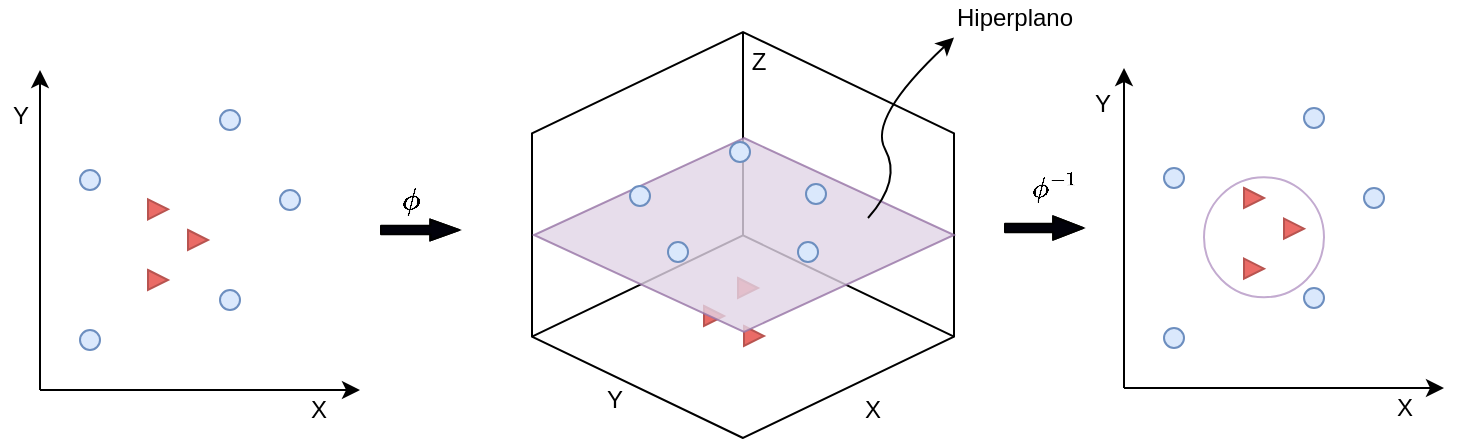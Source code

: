 <mxfile version="13.0.8" type="device"><diagram id="sQrW75KCmpS-O4fBmEaw" name="Page-1"><mxGraphModel dx="906" dy="465" grid="0" gridSize="10" guides="0" tooltips="1" connect="1" arrows="1" fold="1" page="1" pageScale="1" pageWidth="827" pageHeight="1169" math="1" shadow="0"><root><mxCell id="0"/><mxCell id="1" parent="0"/><mxCell id="NSSSGnry_KLtpe_DlAcm-28" value="" style="whiteSpace=wrap;html=1;shape=mxgraph.basic.isocube;isoAngle=15;fillColor=none;rotation=-180;" vertex="1" parent="1"><mxGeometry x="514" y="222" width="211" height="203" as="geometry"/></mxCell><mxCell id="o08u6zFl8L4DwpnaESLa-40" value="" style="ellipse;whiteSpace=wrap;html=1;fillColor=none;strokeColor=#C3ABD0;" parent="1" vertex="1"><mxGeometry x="850" y="294.66" width="60" height="60" as="geometry"/></mxCell><mxCell id="O73Kqt70cYzRXwlSkXE4-1" value="" style="endArrow=classic;html=1;" parent="1" edge="1"><mxGeometry width="50" height="50" relative="1" as="geometry"><mxPoint x="268" y="401" as="sourcePoint"/><mxPoint x="268" y="241" as="targetPoint"/></mxGeometry></mxCell><mxCell id="O73Kqt70cYzRXwlSkXE4-2" value="" style="endArrow=classic;html=1;" parent="1" edge="1"><mxGeometry width="50" height="50" relative="1" as="geometry"><mxPoint x="268" y="401" as="sourcePoint"/><mxPoint x="428" y="401" as="targetPoint"/></mxGeometry></mxCell><mxCell id="O73Kqt70cYzRXwlSkXE4-4" value="" style="ellipse;whiteSpace=wrap;html=1;aspect=fixed;fillColor=#dae8fc;strokeColor=#6c8ebf;" parent="1" vertex="1"><mxGeometry x="388" y="301" width="10" height="10" as="geometry"/></mxCell><mxCell id="O73Kqt70cYzRXwlSkXE4-5" value="" style="ellipse;whiteSpace=wrap;html=1;aspect=fixed;fillColor=#dae8fc;strokeColor=#6c8ebf;" parent="1" vertex="1"><mxGeometry x="358" y="261" width="10" height="10" as="geometry"/></mxCell><mxCell id="O73Kqt70cYzRXwlSkXE4-6" value="" style="ellipse;whiteSpace=wrap;html=1;aspect=fixed;fillColor=#dae8fc;strokeColor=#6c8ebf;" parent="1" vertex="1"><mxGeometry x="358" y="351" width="10" height="10" as="geometry"/></mxCell><mxCell id="O73Kqt70cYzRXwlSkXE4-7" value="" style="ellipse;whiteSpace=wrap;html=1;aspect=fixed;fillColor=#dae8fc;strokeColor=#6c8ebf;" parent="1" vertex="1"><mxGeometry x="288" y="291" width="10" height="10" as="geometry"/></mxCell><mxCell id="O73Kqt70cYzRXwlSkXE4-8" value="" style="ellipse;whiteSpace=wrap;html=1;aspect=fixed;fillColor=#dae8fc;strokeColor=#6c8ebf;" parent="1" vertex="1"><mxGeometry x="288" y="371" width="10" height="10" as="geometry"/></mxCell><mxCell id="O73Kqt70cYzRXwlSkXE4-21" value="" style="shape=flexArrow;endArrow=classic;html=1;endWidth=5.239;endSize=4.444;width=4.138;fillColor=#01010A;" parent="1" edge="1"><mxGeometry width="50" height="50" relative="1" as="geometry"><mxPoint x="438" y="321" as="sourcePoint"/><mxPoint x="478" y="321" as="targetPoint"/><Array as="points"><mxPoint x="458" y="321"/></Array></mxGeometry></mxCell><mxCell id="O73Kqt70cYzRXwlSkXE4-24" value="&lt;font style=&quot;font-size: 13px&quot;&gt;$$\phi$$&lt;/font&gt;" style="text;html=1;align=center;verticalAlign=middle;resizable=0;points=[];autosize=1;" parent="1" vertex="1"><mxGeometry x="418" y="295.66" width="70" height="20" as="geometry"/></mxCell><mxCell id="o08u6zFl8L4DwpnaESLa-16" value="X" style="text;html=1;align=center;verticalAlign=middle;resizable=0;points=[];autosize=1;" parent="1" vertex="1"><mxGeometry x="397" y="401" width="20" height="20" as="geometry"/></mxCell><mxCell id="o08u6zFl8L4DwpnaESLa-17" value="Y" style="text;html=1;align=center;verticalAlign=middle;resizable=0;points=[];autosize=1;" parent="1" vertex="1"><mxGeometry x="248" y="254" width="20" height="20" as="geometry"/></mxCell><mxCell id="o08u6zFl8L4DwpnaESLa-20" value="" style="endArrow=classic;html=1;" parent="1" edge="1"><mxGeometry width="50" height="50" relative="1" as="geometry"><mxPoint x="810" y="400" as="sourcePoint"/><mxPoint x="810" y="240" as="targetPoint"/></mxGeometry></mxCell><mxCell id="o08u6zFl8L4DwpnaESLa-21" value="" style="endArrow=classic;html=1;" parent="1" edge="1"><mxGeometry width="50" height="50" relative="1" as="geometry"><mxPoint x="810" y="400" as="sourcePoint"/><mxPoint x="970" y="400" as="targetPoint"/></mxGeometry></mxCell><mxCell id="o08u6zFl8L4DwpnaESLa-22" value="" style="ellipse;whiteSpace=wrap;html=1;aspect=fixed;fillColor=#dae8fc;strokeColor=#6c8ebf;" parent="1" vertex="1"><mxGeometry x="930" y="300" width="10" height="10" as="geometry"/></mxCell><mxCell id="o08u6zFl8L4DwpnaESLa-23" value="" style="ellipse;whiteSpace=wrap;html=1;aspect=fixed;fillColor=#dae8fc;strokeColor=#6c8ebf;" parent="1" vertex="1"><mxGeometry x="900" y="260" width="10" height="10" as="geometry"/></mxCell><mxCell id="o08u6zFl8L4DwpnaESLa-24" value="" style="ellipse;whiteSpace=wrap;html=1;aspect=fixed;fillColor=#dae8fc;strokeColor=#6c8ebf;" parent="1" vertex="1"><mxGeometry x="900" y="350" width="10" height="10" as="geometry"/></mxCell><mxCell id="o08u6zFl8L4DwpnaESLa-25" value="" style="ellipse;whiteSpace=wrap;html=1;aspect=fixed;fillColor=#dae8fc;strokeColor=#6c8ebf;" parent="1" vertex="1"><mxGeometry x="830" y="290" width="10" height="10" as="geometry"/></mxCell><mxCell id="o08u6zFl8L4DwpnaESLa-26" value="" style="ellipse;whiteSpace=wrap;html=1;aspect=fixed;fillColor=#dae8fc;strokeColor=#6c8ebf;" parent="1" vertex="1"><mxGeometry x="830" y="370" width="10" height="10" as="geometry"/></mxCell><mxCell id="o08u6zFl8L4DwpnaESLa-36" value="X" style="text;html=1;align=center;verticalAlign=middle;resizable=0;points=[];autosize=1;" parent="1" vertex="1"><mxGeometry x="940" y="400" width="20" height="20" as="geometry"/></mxCell><mxCell id="o08u6zFl8L4DwpnaESLa-37" value="Y" style="text;html=1;align=center;verticalAlign=middle;resizable=0;points=[];autosize=1;" parent="1" vertex="1"><mxGeometry x="789" y="248" width="20" height="20" as="geometry"/></mxCell><mxCell id="o08u6zFl8L4DwpnaESLa-38" value="" style="shape=flexArrow;endArrow=classic;html=1;endWidth=6.351;endSize=4.631;width=4.138;fillColor=#01010A;" parent="1" edge="1"><mxGeometry width="50" height="50" relative="1" as="geometry"><mxPoint x="750" y="320" as="sourcePoint"/><mxPoint x="790" y="320" as="targetPoint"/><Array as="points"><mxPoint x="760" y="320"/></Array></mxGeometry></mxCell><mxCell id="o08u6zFl8L4DwpnaESLa-39" value="&lt;font style=&quot;font-size: 12px&quot;&gt;$$\phi^{-1}$$&lt;/font&gt;" style="text;html=1;align=center;verticalAlign=middle;resizable=0;points=[];autosize=1;" parent="1" vertex="1"><mxGeometry x="730" y="289.66" width="90" height="20" as="geometry"/></mxCell><mxCell id="o08u6zFl8L4DwpnaESLa-43" value="" style="triangle;whiteSpace=wrap;html=1;strokeColor=#B85450;fillColor=#EA6B66;" parent="1" vertex="1"><mxGeometry x="342" y="321" width="10" height="10" as="geometry"/></mxCell><mxCell id="o08u6zFl8L4DwpnaESLa-48" value="" style="triangle;whiteSpace=wrap;html=1;strokeColor=#B85450;fillColor=#EA6B66;" parent="1" vertex="1"><mxGeometry x="322" y="305.66" width="10" height="10" as="geometry"/></mxCell><mxCell id="o08u6zFl8L4DwpnaESLa-49" value="" style="triangle;whiteSpace=wrap;html=1;strokeColor=#B85450;fillColor=#EA6B66;" parent="1" vertex="1"><mxGeometry x="322" y="341" width="10" height="10" as="geometry"/></mxCell><mxCell id="o08u6zFl8L4DwpnaESLa-50" value="" style="triangle;whiteSpace=wrap;html=1;strokeColor=#B85450;fillColor=#EA6B66;" parent="1" vertex="1"><mxGeometry x="890" y="315.34" width="10" height="10" as="geometry"/></mxCell><mxCell id="o08u6zFl8L4DwpnaESLa-51" value="" style="triangle;whiteSpace=wrap;html=1;strokeColor=#B85450;fillColor=#EA6B66;" parent="1" vertex="1"><mxGeometry x="870" y="300" width="10" height="10" as="geometry"/></mxCell><mxCell id="o08u6zFl8L4DwpnaESLa-52" value="" style="triangle;whiteSpace=wrap;html=1;strokeColor=#B85450;fillColor=#EA6B66;" parent="1" vertex="1"><mxGeometry x="870" y="335.34" width="10" height="10" as="geometry"/></mxCell><mxCell id="NSSSGnry_KLtpe_DlAcm-14" value="" style="triangle;whiteSpace=wrap;html=1;strokeColor=#B85450;fillColor=#EA6B66;" vertex="1" parent="1"><mxGeometry x="617" y="345" width="10" height="10" as="geometry"/></mxCell><mxCell id="NSSSGnry_KLtpe_DlAcm-15" value="" style="triangle;whiteSpace=wrap;html=1;strokeColor=#B85450;fillColor=#EA6B66;" vertex="1" parent="1"><mxGeometry x="600" y="359" width="10" height="10" as="geometry"/></mxCell><mxCell id="NSSSGnry_KLtpe_DlAcm-16" value="" style="triangle;whiteSpace=wrap;html=1;strokeColor=#B85450;fillColor=#EA6B66;" vertex="1" parent="1"><mxGeometry x="620" y="369" width="10" height="10" as="geometry"/></mxCell><mxCell id="NSSSGnry_KLtpe_DlAcm-30" value="" style="rhombus;whiteSpace=wrap;html=1;fillColor=#e1d5e7;strokeColor=#9673a6;opacity=80;" vertex="1" parent="1"><mxGeometry x="515" y="275" width="210" height="97" as="geometry"/></mxCell><mxCell id="NSSSGnry_KLtpe_DlAcm-21" value="" style="ellipse;whiteSpace=wrap;html=1;aspect=fixed;fillColor=#dae8fc;strokeColor=#6c8ebf;" vertex="1" parent="1"><mxGeometry x="647" y="327" width="10" height="10" as="geometry"/></mxCell><mxCell id="NSSSGnry_KLtpe_DlAcm-18" value="" style="ellipse;whiteSpace=wrap;html=1;aspect=fixed;fillColor=#dae8fc;strokeColor=#6c8ebf;" vertex="1" parent="1"><mxGeometry x="582" y="327" width="10" height="10" as="geometry"/></mxCell><mxCell id="NSSSGnry_KLtpe_DlAcm-20" value="" style="ellipse;whiteSpace=wrap;html=1;aspect=fixed;fillColor=#dae8fc;strokeColor=#6c8ebf;" vertex="1" parent="1"><mxGeometry x="563" y="299" width="10" height="10" as="geometry"/></mxCell><mxCell id="NSSSGnry_KLtpe_DlAcm-17" value="" style="ellipse;whiteSpace=wrap;html=1;aspect=fixed;fillColor=#dae8fc;strokeColor=#6c8ebf;" vertex="1" parent="1"><mxGeometry x="613" y="277" width="10" height="10" as="geometry"/></mxCell><mxCell id="NSSSGnry_KLtpe_DlAcm-19" value="" style="ellipse;whiteSpace=wrap;html=1;aspect=fixed;fillColor=#dae8fc;strokeColor=#6c8ebf;" vertex="1" parent="1"><mxGeometry x="651" y="298" width="10" height="10" as="geometry"/></mxCell><mxCell id="NSSSGnry_KLtpe_DlAcm-34" value="X" style="text;html=1;align=center;verticalAlign=middle;resizable=0;points=[];autosize=1;" vertex="1" parent="1"><mxGeometry x="674" y="401" width="20" height="20" as="geometry"/></mxCell><mxCell id="NSSSGnry_KLtpe_DlAcm-35" value="Z" style="text;html=1;align=center;verticalAlign=middle;resizable=0;points=[];autosize=1;" vertex="1" parent="1"><mxGeometry x="617" y="227" width="20" height="20" as="geometry"/></mxCell><mxCell id="NSSSGnry_KLtpe_DlAcm-36" value="Y" style="text;html=1;align=center;verticalAlign=middle;resizable=0;points=[];autosize=1;" vertex="1" parent="1"><mxGeometry x="545" y="396" width="20" height="20" as="geometry"/></mxCell><mxCell id="NSSSGnry_KLtpe_DlAcm-43" value="" style="curved=1;endArrow=classic;html=1;" edge="1" parent="1" target="NSSSGnry_KLtpe_DlAcm-28"><mxGeometry width="50" height="50" relative="1" as="geometry"><mxPoint x="682" y="315" as="sourcePoint"/><mxPoint x="732" y="265" as="targetPoint"/><Array as="points"><mxPoint x="699" y="296"/><mxPoint x="682" y="265"/></Array></mxGeometry></mxCell><mxCell id="NSSSGnry_KLtpe_DlAcm-44" value="Hiperplano" style="text;html=1;align=center;verticalAlign=middle;resizable=0;points=[];autosize=1;" vertex="1" parent="1"><mxGeometry x="721" y="206" width="68" height="18" as="geometry"/></mxCell></root></mxGraphModel></diagram></mxfile>